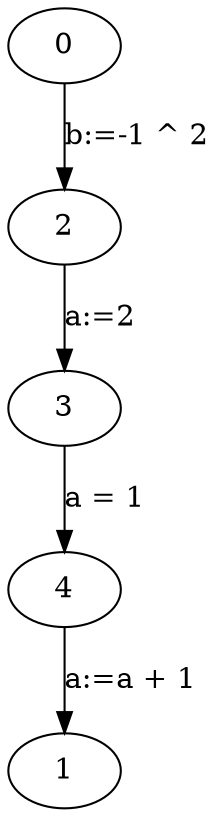 digraph G {
0 -> 2 [label = "b:=-1 ^ 2"];
2 -> 3 [label = "a:=2"];
3 -> 4 [label = "a = 1"];
4 -> 1 [label = "a:=a + 1"];
}
